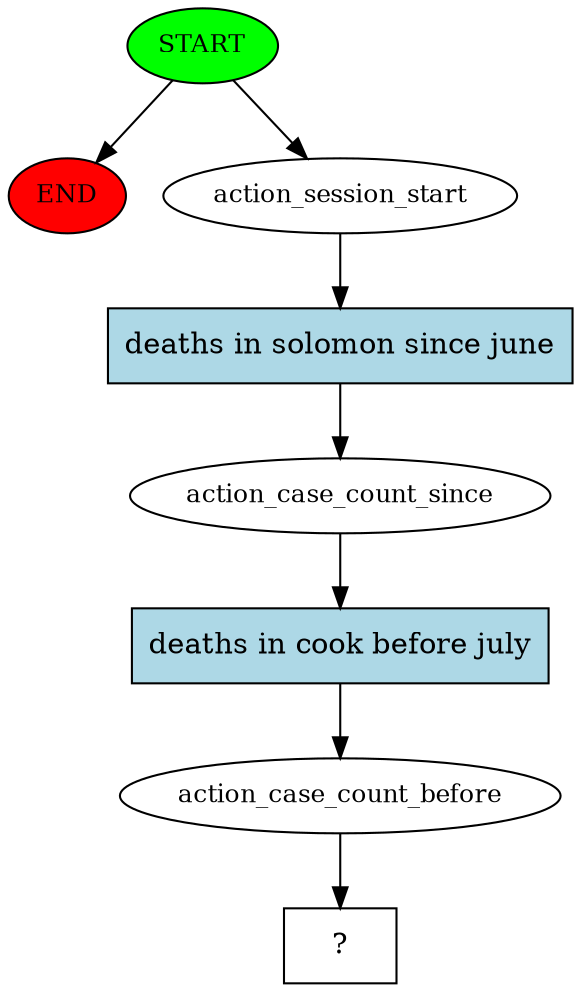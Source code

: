 digraph  {
0 [class="start active", fillcolor=green, fontsize=12, label=START, style=filled];
"-1" [class=end, fillcolor=red, fontsize=12, label=END, style=filled];
1 [class=active, fontsize=12, label=action_session_start];
2 [class=active, fontsize=12, label=action_case_count_since];
3 [class=active, fontsize=12, label=action_case_count_before];
4 [class="intent dashed active", label="  ?  ", shape=rect];
5 [class="intent active", fillcolor=lightblue, label="deaths in solomon since june", shape=rect, style=filled];
6 [class="intent active", fillcolor=lightblue, label="deaths in cook before july", shape=rect, style=filled];
0 -> "-1"  [class="", key=NONE, label=""];
0 -> 1  [class=active, key=NONE, label=""];
1 -> 5  [class=active, key=0];
2 -> 6  [class=active, key=0];
3 -> 4  [class=active, key=NONE, label=""];
5 -> 2  [class=active, key=0];
6 -> 3  [class=active, key=0];
}
